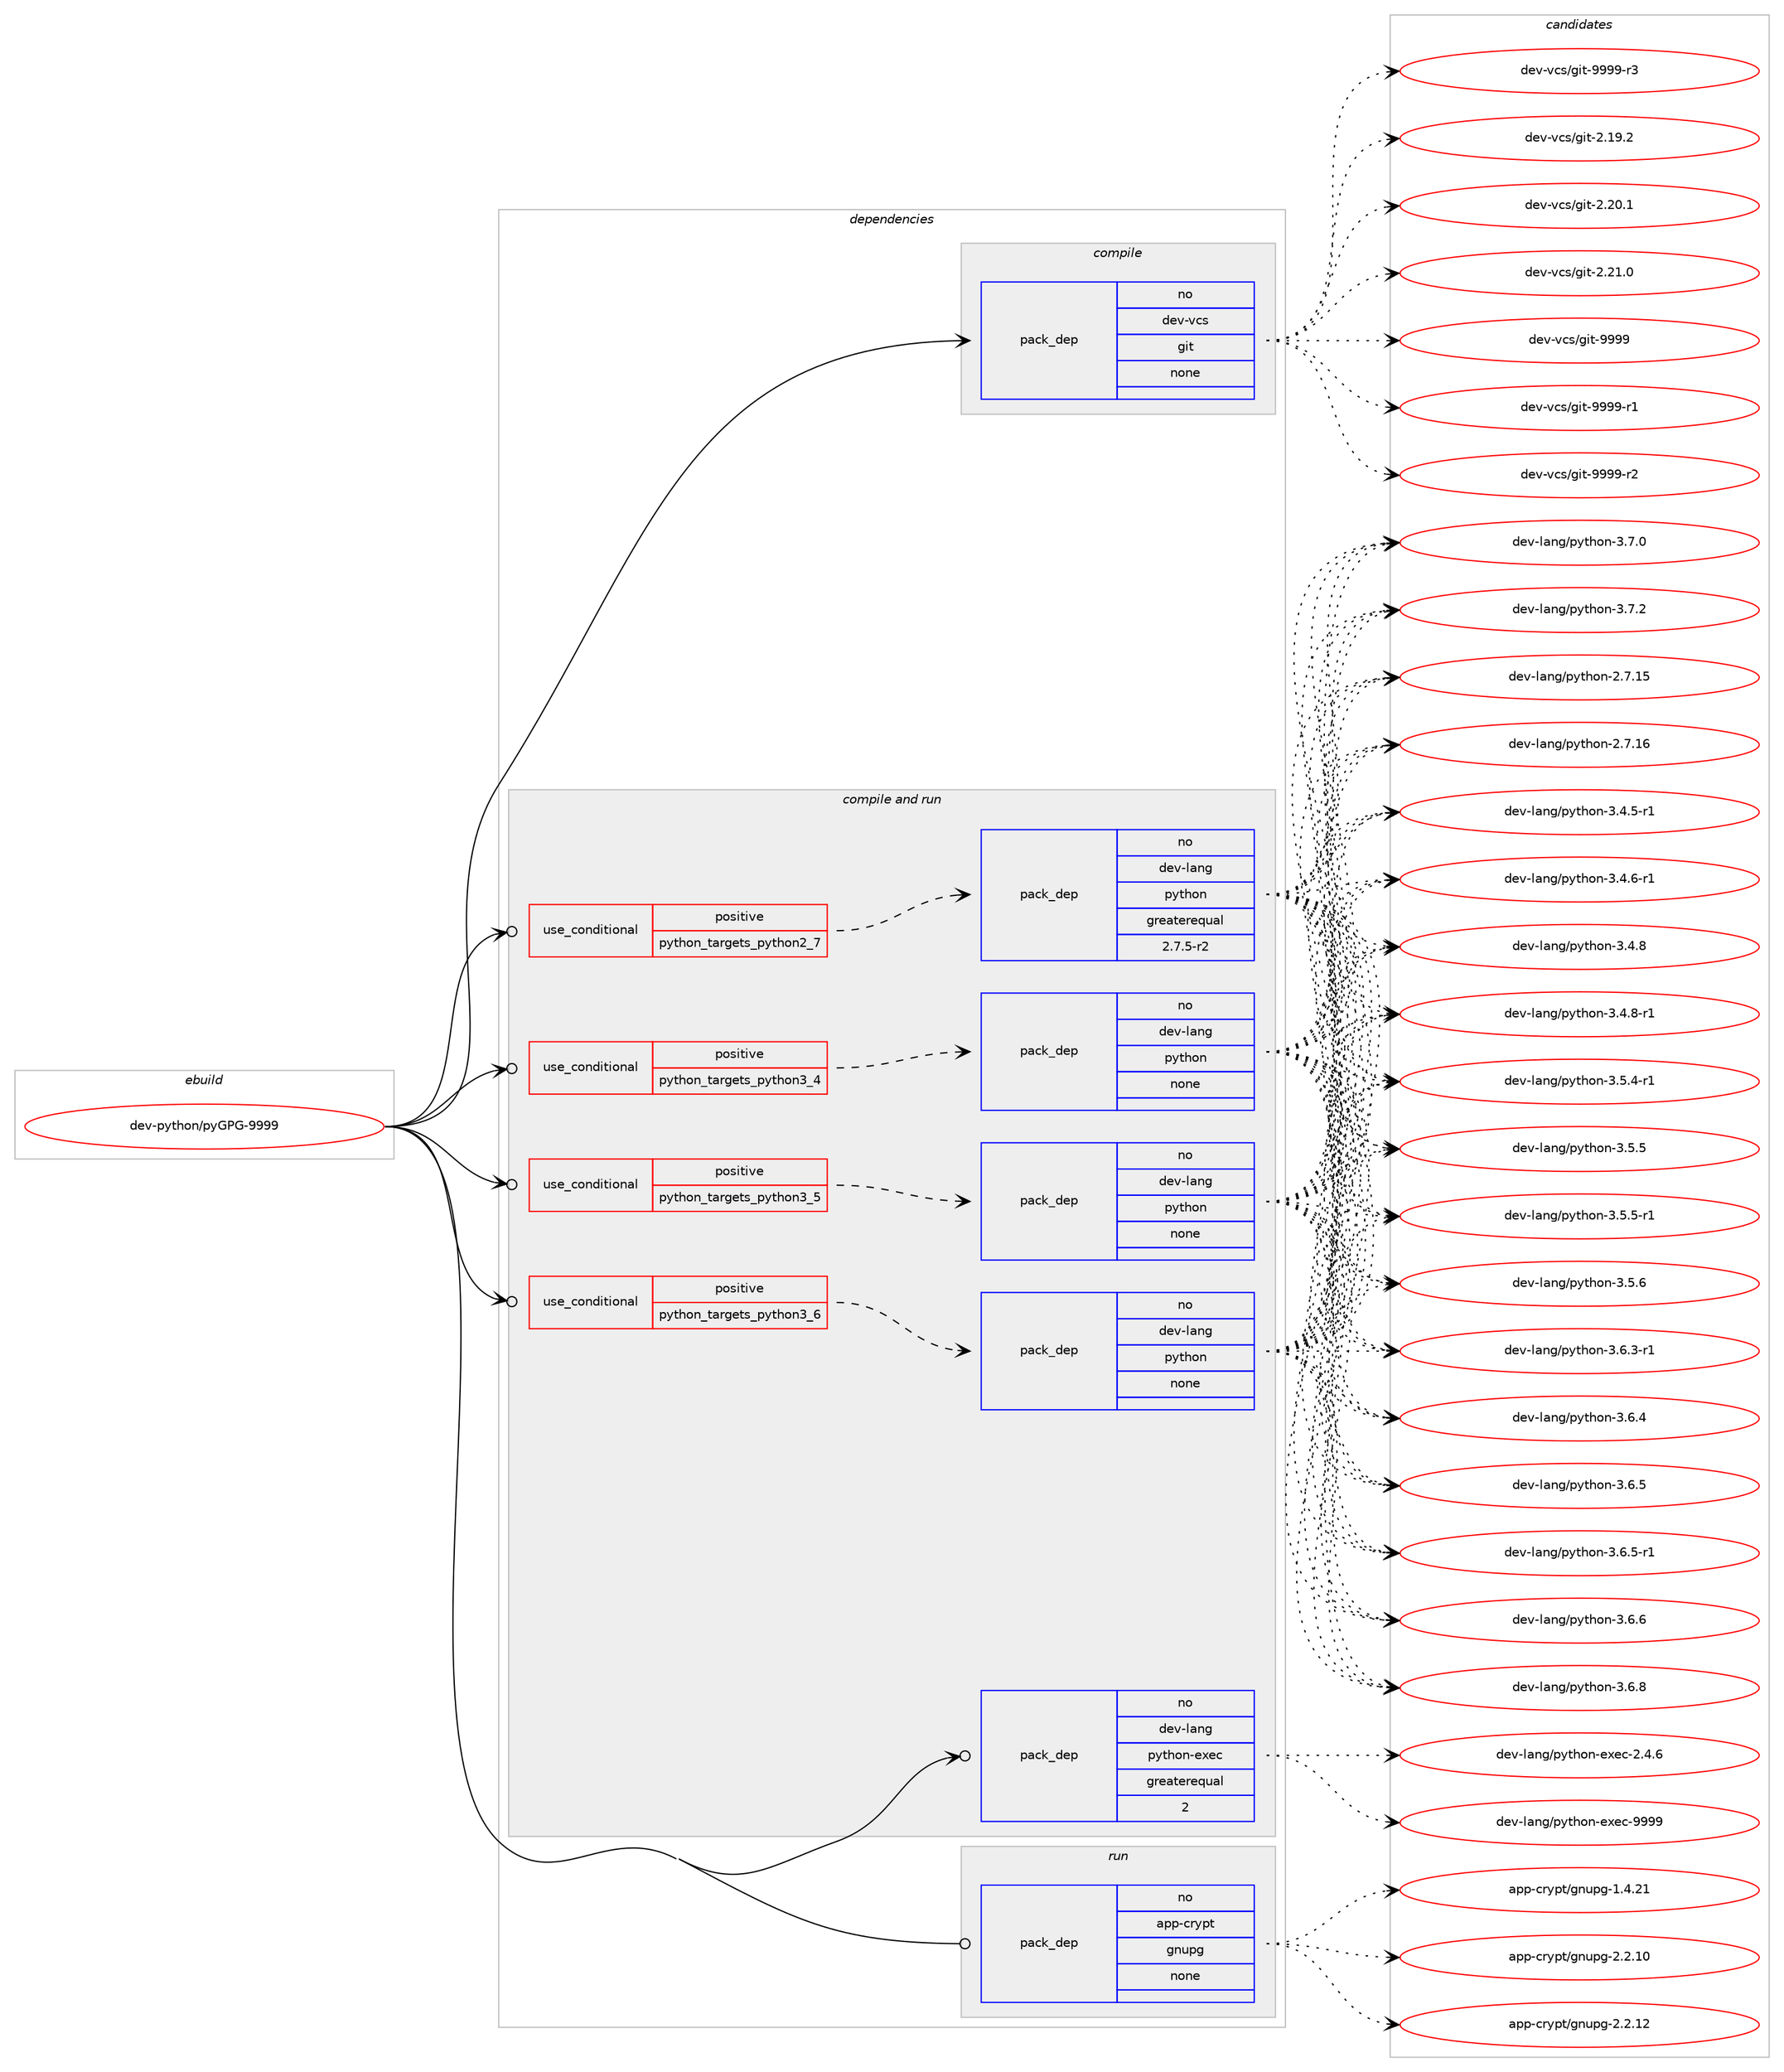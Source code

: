 digraph prolog {

# *************
# Graph options
# *************

newrank=true;
concentrate=true;
compound=true;
graph [rankdir=LR,fontname=Helvetica,fontsize=10,ranksep=1.5];#, ranksep=2.5, nodesep=0.2];
edge  [arrowhead=vee];
node  [fontname=Helvetica,fontsize=10];

# **********
# The ebuild
# **********

subgraph cluster_leftcol {
color=gray;
rank=same;
label=<<i>ebuild</i>>;
id [label="dev-python/pyGPG-9999", color=red, width=4, href="../dev-python/pyGPG-9999.svg"];
}

# ****************
# The dependencies
# ****************

subgraph cluster_midcol {
color=gray;
label=<<i>dependencies</i>>;
subgraph cluster_compile {
fillcolor="#eeeeee";
style=filled;
label=<<i>compile</i>>;
subgraph pack1023957 {
dependency1427413 [label=<<TABLE BORDER="0" CELLBORDER="1" CELLSPACING="0" CELLPADDING="4" WIDTH="220"><TR><TD ROWSPAN="6" CELLPADDING="30">pack_dep</TD></TR><TR><TD WIDTH="110">no</TD></TR><TR><TD>dev-vcs</TD></TR><TR><TD>git</TD></TR><TR><TD>none</TD></TR><TR><TD></TD></TR></TABLE>>, shape=none, color=blue];
}
id:e -> dependency1427413:w [weight=20,style="solid",arrowhead="vee"];
}
subgraph cluster_compileandrun {
fillcolor="#eeeeee";
style=filled;
label=<<i>compile and run</i>>;
subgraph cond380142 {
dependency1427414 [label=<<TABLE BORDER="0" CELLBORDER="1" CELLSPACING="0" CELLPADDING="4"><TR><TD ROWSPAN="3" CELLPADDING="10">use_conditional</TD></TR><TR><TD>positive</TD></TR><TR><TD>python_targets_python2_7</TD></TR></TABLE>>, shape=none, color=red];
subgraph pack1023958 {
dependency1427415 [label=<<TABLE BORDER="0" CELLBORDER="1" CELLSPACING="0" CELLPADDING="4" WIDTH="220"><TR><TD ROWSPAN="6" CELLPADDING="30">pack_dep</TD></TR><TR><TD WIDTH="110">no</TD></TR><TR><TD>dev-lang</TD></TR><TR><TD>python</TD></TR><TR><TD>greaterequal</TD></TR><TR><TD>2.7.5-r2</TD></TR></TABLE>>, shape=none, color=blue];
}
dependency1427414:e -> dependency1427415:w [weight=20,style="dashed",arrowhead="vee"];
}
id:e -> dependency1427414:w [weight=20,style="solid",arrowhead="odotvee"];
subgraph cond380143 {
dependency1427416 [label=<<TABLE BORDER="0" CELLBORDER="1" CELLSPACING="0" CELLPADDING="4"><TR><TD ROWSPAN="3" CELLPADDING="10">use_conditional</TD></TR><TR><TD>positive</TD></TR><TR><TD>python_targets_python3_4</TD></TR></TABLE>>, shape=none, color=red];
subgraph pack1023959 {
dependency1427417 [label=<<TABLE BORDER="0" CELLBORDER="1" CELLSPACING="0" CELLPADDING="4" WIDTH="220"><TR><TD ROWSPAN="6" CELLPADDING="30">pack_dep</TD></TR><TR><TD WIDTH="110">no</TD></TR><TR><TD>dev-lang</TD></TR><TR><TD>python</TD></TR><TR><TD>none</TD></TR><TR><TD></TD></TR></TABLE>>, shape=none, color=blue];
}
dependency1427416:e -> dependency1427417:w [weight=20,style="dashed",arrowhead="vee"];
}
id:e -> dependency1427416:w [weight=20,style="solid",arrowhead="odotvee"];
subgraph cond380144 {
dependency1427418 [label=<<TABLE BORDER="0" CELLBORDER="1" CELLSPACING="0" CELLPADDING="4"><TR><TD ROWSPAN="3" CELLPADDING="10">use_conditional</TD></TR><TR><TD>positive</TD></TR><TR><TD>python_targets_python3_5</TD></TR></TABLE>>, shape=none, color=red];
subgraph pack1023960 {
dependency1427419 [label=<<TABLE BORDER="0" CELLBORDER="1" CELLSPACING="0" CELLPADDING="4" WIDTH="220"><TR><TD ROWSPAN="6" CELLPADDING="30">pack_dep</TD></TR><TR><TD WIDTH="110">no</TD></TR><TR><TD>dev-lang</TD></TR><TR><TD>python</TD></TR><TR><TD>none</TD></TR><TR><TD></TD></TR></TABLE>>, shape=none, color=blue];
}
dependency1427418:e -> dependency1427419:w [weight=20,style="dashed",arrowhead="vee"];
}
id:e -> dependency1427418:w [weight=20,style="solid",arrowhead="odotvee"];
subgraph cond380145 {
dependency1427420 [label=<<TABLE BORDER="0" CELLBORDER="1" CELLSPACING="0" CELLPADDING="4"><TR><TD ROWSPAN="3" CELLPADDING="10">use_conditional</TD></TR><TR><TD>positive</TD></TR><TR><TD>python_targets_python3_6</TD></TR></TABLE>>, shape=none, color=red];
subgraph pack1023961 {
dependency1427421 [label=<<TABLE BORDER="0" CELLBORDER="1" CELLSPACING="0" CELLPADDING="4" WIDTH="220"><TR><TD ROWSPAN="6" CELLPADDING="30">pack_dep</TD></TR><TR><TD WIDTH="110">no</TD></TR><TR><TD>dev-lang</TD></TR><TR><TD>python</TD></TR><TR><TD>none</TD></TR><TR><TD></TD></TR></TABLE>>, shape=none, color=blue];
}
dependency1427420:e -> dependency1427421:w [weight=20,style="dashed",arrowhead="vee"];
}
id:e -> dependency1427420:w [weight=20,style="solid",arrowhead="odotvee"];
subgraph pack1023962 {
dependency1427422 [label=<<TABLE BORDER="0" CELLBORDER="1" CELLSPACING="0" CELLPADDING="4" WIDTH="220"><TR><TD ROWSPAN="6" CELLPADDING="30">pack_dep</TD></TR><TR><TD WIDTH="110">no</TD></TR><TR><TD>dev-lang</TD></TR><TR><TD>python-exec</TD></TR><TR><TD>greaterequal</TD></TR><TR><TD>2</TD></TR></TABLE>>, shape=none, color=blue];
}
id:e -> dependency1427422:w [weight=20,style="solid",arrowhead="odotvee"];
}
subgraph cluster_run {
fillcolor="#eeeeee";
style=filled;
label=<<i>run</i>>;
subgraph pack1023963 {
dependency1427423 [label=<<TABLE BORDER="0" CELLBORDER="1" CELLSPACING="0" CELLPADDING="4" WIDTH="220"><TR><TD ROWSPAN="6" CELLPADDING="30">pack_dep</TD></TR><TR><TD WIDTH="110">no</TD></TR><TR><TD>app-crypt</TD></TR><TR><TD>gnupg</TD></TR><TR><TD>none</TD></TR><TR><TD></TD></TR></TABLE>>, shape=none, color=blue];
}
id:e -> dependency1427423:w [weight=20,style="solid",arrowhead="odot"];
}
}

# **************
# The candidates
# **************

subgraph cluster_choices {
rank=same;
color=gray;
label=<<i>candidates</i>>;

subgraph choice1023957 {
color=black;
nodesep=1;
choice10010111845118991154710310511645504649574650 [label="dev-vcs/git-2.19.2", color=red, width=4,href="../dev-vcs/git-2.19.2.svg"];
choice10010111845118991154710310511645504650484649 [label="dev-vcs/git-2.20.1", color=red, width=4,href="../dev-vcs/git-2.20.1.svg"];
choice10010111845118991154710310511645504650494648 [label="dev-vcs/git-2.21.0", color=red, width=4,href="../dev-vcs/git-2.21.0.svg"];
choice1001011184511899115471031051164557575757 [label="dev-vcs/git-9999", color=red, width=4,href="../dev-vcs/git-9999.svg"];
choice10010111845118991154710310511645575757574511449 [label="dev-vcs/git-9999-r1", color=red, width=4,href="../dev-vcs/git-9999-r1.svg"];
choice10010111845118991154710310511645575757574511450 [label="dev-vcs/git-9999-r2", color=red, width=4,href="../dev-vcs/git-9999-r2.svg"];
choice10010111845118991154710310511645575757574511451 [label="dev-vcs/git-9999-r3", color=red, width=4,href="../dev-vcs/git-9999-r3.svg"];
dependency1427413:e -> choice10010111845118991154710310511645504649574650:w [style=dotted,weight="100"];
dependency1427413:e -> choice10010111845118991154710310511645504650484649:w [style=dotted,weight="100"];
dependency1427413:e -> choice10010111845118991154710310511645504650494648:w [style=dotted,weight="100"];
dependency1427413:e -> choice1001011184511899115471031051164557575757:w [style=dotted,weight="100"];
dependency1427413:e -> choice10010111845118991154710310511645575757574511449:w [style=dotted,weight="100"];
dependency1427413:e -> choice10010111845118991154710310511645575757574511450:w [style=dotted,weight="100"];
dependency1427413:e -> choice10010111845118991154710310511645575757574511451:w [style=dotted,weight="100"];
}
subgraph choice1023958 {
color=black;
nodesep=1;
choice10010111845108971101034711212111610411111045504655464953 [label="dev-lang/python-2.7.15", color=red, width=4,href="../dev-lang/python-2.7.15.svg"];
choice10010111845108971101034711212111610411111045504655464954 [label="dev-lang/python-2.7.16", color=red, width=4,href="../dev-lang/python-2.7.16.svg"];
choice1001011184510897110103471121211161041111104551465246534511449 [label="dev-lang/python-3.4.5-r1", color=red, width=4,href="../dev-lang/python-3.4.5-r1.svg"];
choice1001011184510897110103471121211161041111104551465246544511449 [label="dev-lang/python-3.4.6-r1", color=red, width=4,href="../dev-lang/python-3.4.6-r1.svg"];
choice100101118451089711010347112121116104111110455146524656 [label="dev-lang/python-3.4.8", color=red, width=4,href="../dev-lang/python-3.4.8.svg"];
choice1001011184510897110103471121211161041111104551465246564511449 [label="dev-lang/python-3.4.8-r1", color=red, width=4,href="../dev-lang/python-3.4.8-r1.svg"];
choice1001011184510897110103471121211161041111104551465346524511449 [label="dev-lang/python-3.5.4-r1", color=red, width=4,href="../dev-lang/python-3.5.4-r1.svg"];
choice100101118451089711010347112121116104111110455146534653 [label="dev-lang/python-3.5.5", color=red, width=4,href="../dev-lang/python-3.5.5.svg"];
choice1001011184510897110103471121211161041111104551465346534511449 [label="dev-lang/python-3.5.5-r1", color=red, width=4,href="../dev-lang/python-3.5.5-r1.svg"];
choice100101118451089711010347112121116104111110455146534654 [label="dev-lang/python-3.5.6", color=red, width=4,href="../dev-lang/python-3.5.6.svg"];
choice1001011184510897110103471121211161041111104551465446514511449 [label="dev-lang/python-3.6.3-r1", color=red, width=4,href="../dev-lang/python-3.6.3-r1.svg"];
choice100101118451089711010347112121116104111110455146544652 [label="dev-lang/python-3.6.4", color=red, width=4,href="../dev-lang/python-3.6.4.svg"];
choice100101118451089711010347112121116104111110455146544653 [label="dev-lang/python-3.6.5", color=red, width=4,href="../dev-lang/python-3.6.5.svg"];
choice1001011184510897110103471121211161041111104551465446534511449 [label="dev-lang/python-3.6.5-r1", color=red, width=4,href="../dev-lang/python-3.6.5-r1.svg"];
choice100101118451089711010347112121116104111110455146544654 [label="dev-lang/python-3.6.6", color=red, width=4,href="../dev-lang/python-3.6.6.svg"];
choice100101118451089711010347112121116104111110455146544656 [label="dev-lang/python-3.6.8", color=red, width=4,href="../dev-lang/python-3.6.8.svg"];
choice100101118451089711010347112121116104111110455146554648 [label="dev-lang/python-3.7.0", color=red, width=4,href="../dev-lang/python-3.7.0.svg"];
choice100101118451089711010347112121116104111110455146554650 [label="dev-lang/python-3.7.2", color=red, width=4,href="../dev-lang/python-3.7.2.svg"];
dependency1427415:e -> choice10010111845108971101034711212111610411111045504655464953:w [style=dotted,weight="100"];
dependency1427415:e -> choice10010111845108971101034711212111610411111045504655464954:w [style=dotted,weight="100"];
dependency1427415:e -> choice1001011184510897110103471121211161041111104551465246534511449:w [style=dotted,weight="100"];
dependency1427415:e -> choice1001011184510897110103471121211161041111104551465246544511449:w [style=dotted,weight="100"];
dependency1427415:e -> choice100101118451089711010347112121116104111110455146524656:w [style=dotted,weight="100"];
dependency1427415:e -> choice1001011184510897110103471121211161041111104551465246564511449:w [style=dotted,weight="100"];
dependency1427415:e -> choice1001011184510897110103471121211161041111104551465346524511449:w [style=dotted,weight="100"];
dependency1427415:e -> choice100101118451089711010347112121116104111110455146534653:w [style=dotted,weight="100"];
dependency1427415:e -> choice1001011184510897110103471121211161041111104551465346534511449:w [style=dotted,weight="100"];
dependency1427415:e -> choice100101118451089711010347112121116104111110455146534654:w [style=dotted,weight="100"];
dependency1427415:e -> choice1001011184510897110103471121211161041111104551465446514511449:w [style=dotted,weight="100"];
dependency1427415:e -> choice100101118451089711010347112121116104111110455146544652:w [style=dotted,weight="100"];
dependency1427415:e -> choice100101118451089711010347112121116104111110455146544653:w [style=dotted,weight="100"];
dependency1427415:e -> choice1001011184510897110103471121211161041111104551465446534511449:w [style=dotted,weight="100"];
dependency1427415:e -> choice100101118451089711010347112121116104111110455146544654:w [style=dotted,weight="100"];
dependency1427415:e -> choice100101118451089711010347112121116104111110455146544656:w [style=dotted,weight="100"];
dependency1427415:e -> choice100101118451089711010347112121116104111110455146554648:w [style=dotted,weight="100"];
dependency1427415:e -> choice100101118451089711010347112121116104111110455146554650:w [style=dotted,weight="100"];
}
subgraph choice1023959 {
color=black;
nodesep=1;
choice10010111845108971101034711212111610411111045504655464953 [label="dev-lang/python-2.7.15", color=red, width=4,href="../dev-lang/python-2.7.15.svg"];
choice10010111845108971101034711212111610411111045504655464954 [label="dev-lang/python-2.7.16", color=red, width=4,href="../dev-lang/python-2.7.16.svg"];
choice1001011184510897110103471121211161041111104551465246534511449 [label="dev-lang/python-3.4.5-r1", color=red, width=4,href="../dev-lang/python-3.4.5-r1.svg"];
choice1001011184510897110103471121211161041111104551465246544511449 [label="dev-lang/python-3.4.6-r1", color=red, width=4,href="../dev-lang/python-3.4.6-r1.svg"];
choice100101118451089711010347112121116104111110455146524656 [label="dev-lang/python-3.4.8", color=red, width=4,href="../dev-lang/python-3.4.8.svg"];
choice1001011184510897110103471121211161041111104551465246564511449 [label="dev-lang/python-3.4.8-r1", color=red, width=4,href="../dev-lang/python-3.4.8-r1.svg"];
choice1001011184510897110103471121211161041111104551465346524511449 [label="dev-lang/python-3.5.4-r1", color=red, width=4,href="../dev-lang/python-3.5.4-r1.svg"];
choice100101118451089711010347112121116104111110455146534653 [label="dev-lang/python-3.5.5", color=red, width=4,href="../dev-lang/python-3.5.5.svg"];
choice1001011184510897110103471121211161041111104551465346534511449 [label="dev-lang/python-3.5.5-r1", color=red, width=4,href="../dev-lang/python-3.5.5-r1.svg"];
choice100101118451089711010347112121116104111110455146534654 [label="dev-lang/python-3.5.6", color=red, width=4,href="../dev-lang/python-3.5.6.svg"];
choice1001011184510897110103471121211161041111104551465446514511449 [label="dev-lang/python-3.6.3-r1", color=red, width=4,href="../dev-lang/python-3.6.3-r1.svg"];
choice100101118451089711010347112121116104111110455146544652 [label="dev-lang/python-3.6.4", color=red, width=4,href="../dev-lang/python-3.6.4.svg"];
choice100101118451089711010347112121116104111110455146544653 [label="dev-lang/python-3.6.5", color=red, width=4,href="../dev-lang/python-3.6.5.svg"];
choice1001011184510897110103471121211161041111104551465446534511449 [label="dev-lang/python-3.6.5-r1", color=red, width=4,href="../dev-lang/python-3.6.5-r1.svg"];
choice100101118451089711010347112121116104111110455146544654 [label="dev-lang/python-3.6.6", color=red, width=4,href="../dev-lang/python-3.6.6.svg"];
choice100101118451089711010347112121116104111110455146544656 [label="dev-lang/python-3.6.8", color=red, width=4,href="../dev-lang/python-3.6.8.svg"];
choice100101118451089711010347112121116104111110455146554648 [label="dev-lang/python-3.7.0", color=red, width=4,href="../dev-lang/python-3.7.0.svg"];
choice100101118451089711010347112121116104111110455146554650 [label="dev-lang/python-3.7.2", color=red, width=4,href="../dev-lang/python-3.7.2.svg"];
dependency1427417:e -> choice10010111845108971101034711212111610411111045504655464953:w [style=dotted,weight="100"];
dependency1427417:e -> choice10010111845108971101034711212111610411111045504655464954:w [style=dotted,weight="100"];
dependency1427417:e -> choice1001011184510897110103471121211161041111104551465246534511449:w [style=dotted,weight="100"];
dependency1427417:e -> choice1001011184510897110103471121211161041111104551465246544511449:w [style=dotted,weight="100"];
dependency1427417:e -> choice100101118451089711010347112121116104111110455146524656:w [style=dotted,weight="100"];
dependency1427417:e -> choice1001011184510897110103471121211161041111104551465246564511449:w [style=dotted,weight="100"];
dependency1427417:e -> choice1001011184510897110103471121211161041111104551465346524511449:w [style=dotted,weight="100"];
dependency1427417:e -> choice100101118451089711010347112121116104111110455146534653:w [style=dotted,weight="100"];
dependency1427417:e -> choice1001011184510897110103471121211161041111104551465346534511449:w [style=dotted,weight="100"];
dependency1427417:e -> choice100101118451089711010347112121116104111110455146534654:w [style=dotted,weight="100"];
dependency1427417:e -> choice1001011184510897110103471121211161041111104551465446514511449:w [style=dotted,weight="100"];
dependency1427417:e -> choice100101118451089711010347112121116104111110455146544652:w [style=dotted,weight="100"];
dependency1427417:e -> choice100101118451089711010347112121116104111110455146544653:w [style=dotted,weight="100"];
dependency1427417:e -> choice1001011184510897110103471121211161041111104551465446534511449:w [style=dotted,weight="100"];
dependency1427417:e -> choice100101118451089711010347112121116104111110455146544654:w [style=dotted,weight="100"];
dependency1427417:e -> choice100101118451089711010347112121116104111110455146544656:w [style=dotted,weight="100"];
dependency1427417:e -> choice100101118451089711010347112121116104111110455146554648:w [style=dotted,weight="100"];
dependency1427417:e -> choice100101118451089711010347112121116104111110455146554650:w [style=dotted,weight="100"];
}
subgraph choice1023960 {
color=black;
nodesep=1;
choice10010111845108971101034711212111610411111045504655464953 [label="dev-lang/python-2.7.15", color=red, width=4,href="../dev-lang/python-2.7.15.svg"];
choice10010111845108971101034711212111610411111045504655464954 [label="dev-lang/python-2.7.16", color=red, width=4,href="../dev-lang/python-2.7.16.svg"];
choice1001011184510897110103471121211161041111104551465246534511449 [label="dev-lang/python-3.4.5-r1", color=red, width=4,href="../dev-lang/python-3.4.5-r1.svg"];
choice1001011184510897110103471121211161041111104551465246544511449 [label="dev-lang/python-3.4.6-r1", color=red, width=4,href="../dev-lang/python-3.4.6-r1.svg"];
choice100101118451089711010347112121116104111110455146524656 [label="dev-lang/python-3.4.8", color=red, width=4,href="../dev-lang/python-3.4.8.svg"];
choice1001011184510897110103471121211161041111104551465246564511449 [label="dev-lang/python-3.4.8-r1", color=red, width=4,href="../dev-lang/python-3.4.8-r1.svg"];
choice1001011184510897110103471121211161041111104551465346524511449 [label="dev-lang/python-3.5.4-r1", color=red, width=4,href="../dev-lang/python-3.5.4-r1.svg"];
choice100101118451089711010347112121116104111110455146534653 [label="dev-lang/python-3.5.5", color=red, width=4,href="../dev-lang/python-3.5.5.svg"];
choice1001011184510897110103471121211161041111104551465346534511449 [label="dev-lang/python-3.5.5-r1", color=red, width=4,href="../dev-lang/python-3.5.5-r1.svg"];
choice100101118451089711010347112121116104111110455146534654 [label="dev-lang/python-3.5.6", color=red, width=4,href="../dev-lang/python-3.5.6.svg"];
choice1001011184510897110103471121211161041111104551465446514511449 [label="dev-lang/python-3.6.3-r1", color=red, width=4,href="../dev-lang/python-3.6.3-r1.svg"];
choice100101118451089711010347112121116104111110455146544652 [label="dev-lang/python-3.6.4", color=red, width=4,href="../dev-lang/python-3.6.4.svg"];
choice100101118451089711010347112121116104111110455146544653 [label="dev-lang/python-3.6.5", color=red, width=4,href="../dev-lang/python-3.6.5.svg"];
choice1001011184510897110103471121211161041111104551465446534511449 [label="dev-lang/python-3.6.5-r1", color=red, width=4,href="../dev-lang/python-3.6.5-r1.svg"];
choice100101118451089711010347112121116104111110455146544654 [label="dev-lang/python-3.6.6", color=red, width=4,href="../dev-lang/python-3.6.6.svg"];
choice100101118451089711010347112121116104111110455146544656 [label="dev-lang/python-3.6.8", color=red, width=4,href="../dev-lang/python-3.6.8.svg"];
choice100101118451089711010347112121116104111110455146554648 [label="dev-lang/python-3.7.0", color=red, width=4,href="../dev-lang/python-3.7.0.svg"];
choice100101118451089711010347112121116104111110455146554650 [label="dev-lang/python-3.7.2", color=red, width=4,href="../dev-lang/python-3.7.2.svg"];
dependency1427419:e -> choice10010111845108971101034711212111610411111045504655464953:w [style=dotted,weight="100"];
dependency1427419:e -> choice10010111845108971101034711212111610411111045504655464954:w [style=dotted,weight="100"];
dependency1427419:e -> choice1001011184510897110103471121211161041111104551465246534511449:w [style=dotted,weight="100"];
dependency1427419:e -> choice1001011184510897110103471121211161041111104551465246544511449:w [style=dotted,weight="100"];
dependency1427419:e -> choice100101118451089711010347112121116104111110455146524656:w [style=dotted,weight="100"];
dependency1427419:e -> choice1001011184510897110103471121211161041111104551465246564511449:w [style=dotted,weight="100"];
dependency1427419:e -> choice1001011184510897110103471121211161041111104551465346524511449:w [style=dotted,weight="100"];
dependency1427419:e -> choice100101118451089711010347112121116104111110455146534653:w [style=dotted,weight="100"];
dependency1427419:e -> choice1001011184510897110103471121211161041111104551465346534511449:w [style=dotted,weight="100"];
dependency1427419:e -> choice100101118451089711010347112121116104111110455146534654:w [style=dotted,weight="100"];
dependency1427419:e -> choice1001011184510897110103471121211161041111104551465446514511449:w [style=dotted,weight="100"];
dependency1427419:e -> choice100101118451089711010347112121116104111110455146544652:w [style=dotted,weight="100"];
dependency1427419:e -> choice100101118451089711010347112121116104111110455146544653:w [style=dotted,weight="100"];
dependency1427419:e -> choice1001011184510897110103471121211161041111104551465446534511449:w [style=dotted,weight="100"];
dependency1427419:e -> choice100101118451089711010347112121116104111110455146544654:w [style=dotted,weight="100"];
dependency1427419:e -> choice100101118451089711010347112121116104111110455146544656:w [style=dotted,weight="100"];
dependency1427419:e -> choice100101118451089711010347112121116104111110455146554648:w [style=dotted,weight="100"];
dependency1427419:e -> choice100101118451089711010347112121116104111110455146554650:w [style=dotted,weight="100"];
}
subgraph choice1023961 {
color=black;
nodesep=1;
choice10010111845108971101034711212111610411111045504655464953 [label="dev-lang/python-2.7.15", color=red, width=4,href="../dev-lang/python-2.7.15.svg"];
choice10010111845108971101034711212111610411111045504655464954 [label="dev-lang/python-2.7.16", color=red, width=4,href="../dev-lang/python-2.7.16.svg"];
choice1001011184510897110103471121211161041111104551465246534511449 [label="dev-lang/python-3.4.5-r1", color=red, width=4,href="../dev-lang/python-3.4.5-r1.svg"];
choice1001011184510897110103471121211161041111104551465246544511449 [label="dev-lang/python-3.4.6-r1", color=red, width=4,href="../dev-lang/python-3.4.6-r1.svg"];
choice100101118451089711010347112121116104111110455146524656 [label="dev-lang/python-3.4.8", color=red, width=4,href="../dev-lang/python-3.4.8.svg"];
choice1001011184510897110103471121211161041111104551465246564511449 [label="dev-lang/python-3.4.8-r1", color=red, width=4,href="../dev-lang/python-3.4.8-r1.svg"];
choice1001011184510897110103471121211161041111104551465346524511449 [label="dev-lang/python-3.5.4-r1", color=red, width=4,href="../dev-lang/python-3.5.4-r1.svg"];
choice100101118451089711010347112121116104111110455146534653 [label="dev-lang/python-3.5.5", color=red, width=4,href="../dev-lang/python-3.5.5.svg"];
choice1001011184510897110103471121211161041111104551465346534511449 [label="dev-lang/python-3.5.5-r1", color=red, width=4,href="../dev-lang/python-3.5.5-r1.svg"];
choice100101118451089711010347112121116104111110455146534654 [label="dev-lang/python-3.5.6", color=red, width=4,href="../dev-lang/python-3.5.6.svg"];
choice1001011184510897110103471121211161041111104551465446514511449 [label="dev-lang/python-3.6.3-r1", color=red, width=4,href="../dev-lang/python-3.6.3-r1.svg"];
choice100101118451089711010347112121116104111110455146544652 [label="dev-lang/python-3.6.4", color=red, width=4,href="../dev-lang/python-3.6.4.svg"];
choice100101118451089711010347112121116104111110455146544653 [label="dev-lang/python-3.6.5", color=red, width=4,href="../dev-lang/python-3.6.5.svg"];
choice1001011184510897110103471121211161041111104551465446534511449 [label="dev-lang/python-3.6.5-r1", color=red, width=4,href="../dev-lang/python-3.6.5-r1.svg"];
choice100101118451089711010347112121116104111110455146544654 [label="dev-lang/python-3.6.6", color=red, width=4,href="../dev-lang/python-3.6.6.svg"];
choice100101118451089711010347112121116104111110455146544656 [label="dev-lang/python-3.6.8", color=red, width=4,href="../dev-lang/python-3.6.8.svg"];
choice100101118451089711010347112121116104111110455146554648 [label="dev-lang/python-3.7.0", color=red, width=4,href="../dev-lang/python-3.7.0.svg"];
choice100101118451089711010347112121116104111110455146554650 [label="dev-lang/python-3.7.2", color=red, width=4,href="../dev-lang/python-3.7.2.svg"];
dependency1427421:e -> choice10010111845108971101034711212111610411111045504655464953:w [style=dotted,weight="100"];
dependency1427421:e -> choice10010111845108971101034711212111610411111045504655464954:w [style=dotted,weight="100"];
dependency1427421:e -> choice1001011184510897110103471121211161041111104551465246534511449:w [style=dotted,weight="100"];
dependency1427421:e -> choice1001011184510897110103471121211161041111104551465246544511449:w [style=dotted,weight="100"];
dependency1427421:e -> choice100101118451089711010347112121116104111110455146524656:w [style=dotted,weight="100"];
dependency1427421:e -> choice1001011184510897110103471121211161041111104551465246564511449:w [style=dotted,weight="100"];
dependency1427421:e -> choice1001011184510897110103471121211161041111104551465346524511449:w [style=dotted,weight="100"];
dependency1427421:e -> choice100101118451089711010347112121116104111110455146534653:w [style=dotted,weight="100"];
dependency1427421:e -> choice1001011184510897110103471121211161041111104551465346534511449:w [style=dotted,weight="100"];
dependency1427421:e -> choice100101118451089711010347112121116104111110455146534654:w [style=dotted,weight="100"];
dependency1427421:e -> choice1001011184510897110103471121211161041111104551465446514511449:w [style=dotted,weight="100"];
dependency1427421:e -> choice100101118451089711010347112121116104111110455146544652:w [style=dotted,weight="100"];
dependency1427421:e -> choice100101118451089711010347112121116104111110455146544653:w [style=dotted,weight="100"];
dependency1427421:e -> choice1001011184510897110103471121211161041111104551465446534511449:w [style=dotted,weight="100"];
dependency1427421:e -> choice100101118451089711010347112121116104111110455146544654:w [style=dotted,weight="100"];
dependency1427421:e -> choice100101118451089711010347112121116104111110455146544656:w [style=dotted,weight="100"];
dependency1427421:e -> choice100101118451089711010347112121116104111110455146554648:w [style=dotted,weight="100"];
dependency1427421:e -> choice100101118451089711010347112121116104111110455146554650:w [style=dotted,weight="100"];
}
subgraph choice1023962 {
color=black;
nodesep=1;
choice1001011184510897110103471121211161041111104510112010199455046524654 [label="dev-lang/python-exec-2.4.6", color=red, width=4,href="../dev-lang/python-exec-2.4.6.svg"];
choice10010111845108971101034711212111610411111045101120101994557575757 [label="dev-lang/python-exec-9999", color=red, width=4,href="../dev-lang/python-exec-9999.svg"];
dependency1427422:e -> choice1001011184510897110103471121211161041111104510112010199455046524654:w [style=dotted,weight="100"];
dependency1427422:e -> choice10010111845108971101034711212111610411111045101120101994557575757:w [style=dotted,weight="100"];
}
subgraph choice1023963 {
color=black;
nodesep=1;
choice9711211245991141211121164710311011711210345494652465049 [label="app-crypt/gnupg-1.4.21", color=red, width=4,href="../app-crypt/gnupg-1.4.21.svg"];
choice9711211245991141211121164710311011711210345504650464948 [label="app-crypt/gnupg-2.2.10", color=red, width=4,href="../app-crypt/gnupg-2.2.10.svg"];
choice9711211245991141211121164710311011711210345504650464950 [label="app-crypt/gnupg-2.2.12", color=red, width=4,href="../app-crypt/gnupg-2.2.12.svg"];
dependency1427423:e -> choice9711211245991141211121164710311011711210345494652465049:w [style=dotted,weight="100"];
dependency1427423:e -> choice9711211245991141211121164710311011711210345504650464948:w [style=dotted,weight="100"];
dependency1427423:e -> choice9711211245991141211121164710311011711210345504650464950:w [style=dotted,weight="100"];
}
}

}
